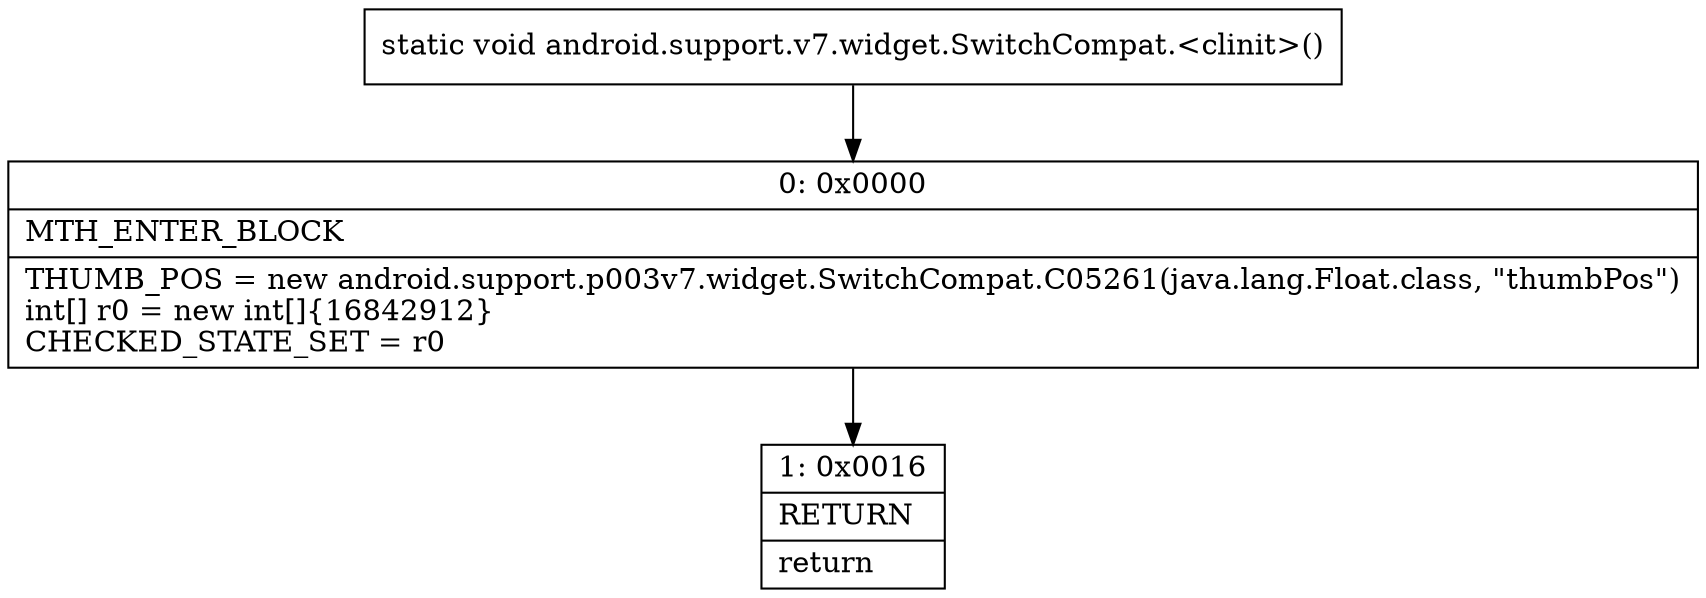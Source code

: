 digraph "CFG forandroid.support.v7.widget.SwitchCompat.\<clinit\>()V" {
Node_0 [shape=record,label="{0\:\ 0x0000|MTH_ENTER_BLOCK\l|THUMB_POS = new android.support.p003v7.widget.SwitchCompat.C05261(java.lang.Float.class, \"thumbPos\")\lint[] r0 = new int[]\{16842912\}\lCHECKED_STATE_SET = r0\l}"];
Node_1 [shape=record,label="{1\:\ 0x0016|RETURN\l|return\l}"];
MethodNode[shape=record,label="{static void android.support.v7.widget.SwitchCompat.\<clinit\>() }"];
MethodNode -> Node_0;
Node_0 -> Node_1;
}

